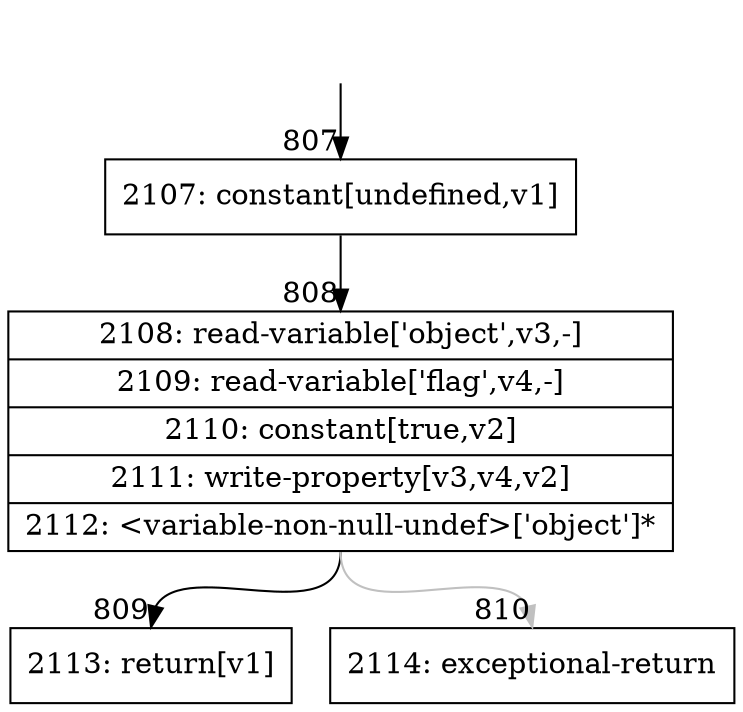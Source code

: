digraph {
rankdir="TD"
BB_entry58[shape=none,label=""];
BB_entry58 -> BB807 [tailport=s, headport=n, headlabel="    807"]
BB807 [shape=record label="{2107: constant[undefined,v1]}" ] 
BB807 -> BB808 [tailport=s, headport=n, headlabel="      808"]
BB808 [shape=record label="{2108: read-variable['object',v3,-]|2109: read-variable['flag',v4,-]|2110: constant[true,v2]|2111: write-property[v3,v4,v2]|2112: \<variable-non-null-undef\>['object']*}" ] 
BB808 -> BB809 [tailport=s, headport=n, headlabel="      809"]
BB808 -> BB810 [tailport=s, headport=n, color=gray, headlabel="      810"]
BB809 [shape=record label="{2113: return[v1]}" ] 
BB810 [shape=record label="{2114: exceptional-return}" ] 
}
